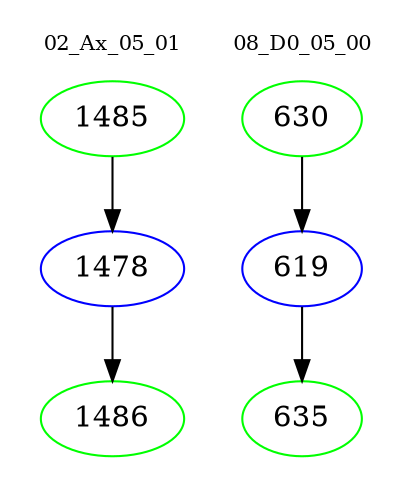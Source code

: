 digraph{
subgraph cluster_0 {
color = white
label = "02_Ax_05_01";
fontsize=10;
T0_1485 [label="1485", color="green"]
T0_1485 -> T0_1478 [color="black"]
T0_1478 [label="1478", color="blue"]
T0_1478 -> T0_1486 [color="black"]
T0_1486 [label="1486", color="green"]
}
subgraph cluster_1 {
color = white
label = "08_D0_05_00";
fontsize=10;
T1_630 [label="630", color="green"]
T1_630 -> T1_619 [color="black"]
T1_619 [label="619", color="blue"]
T1_619 -> T1_635 [color="black"]
T1_635 [label="635", color="green"]
}
}
